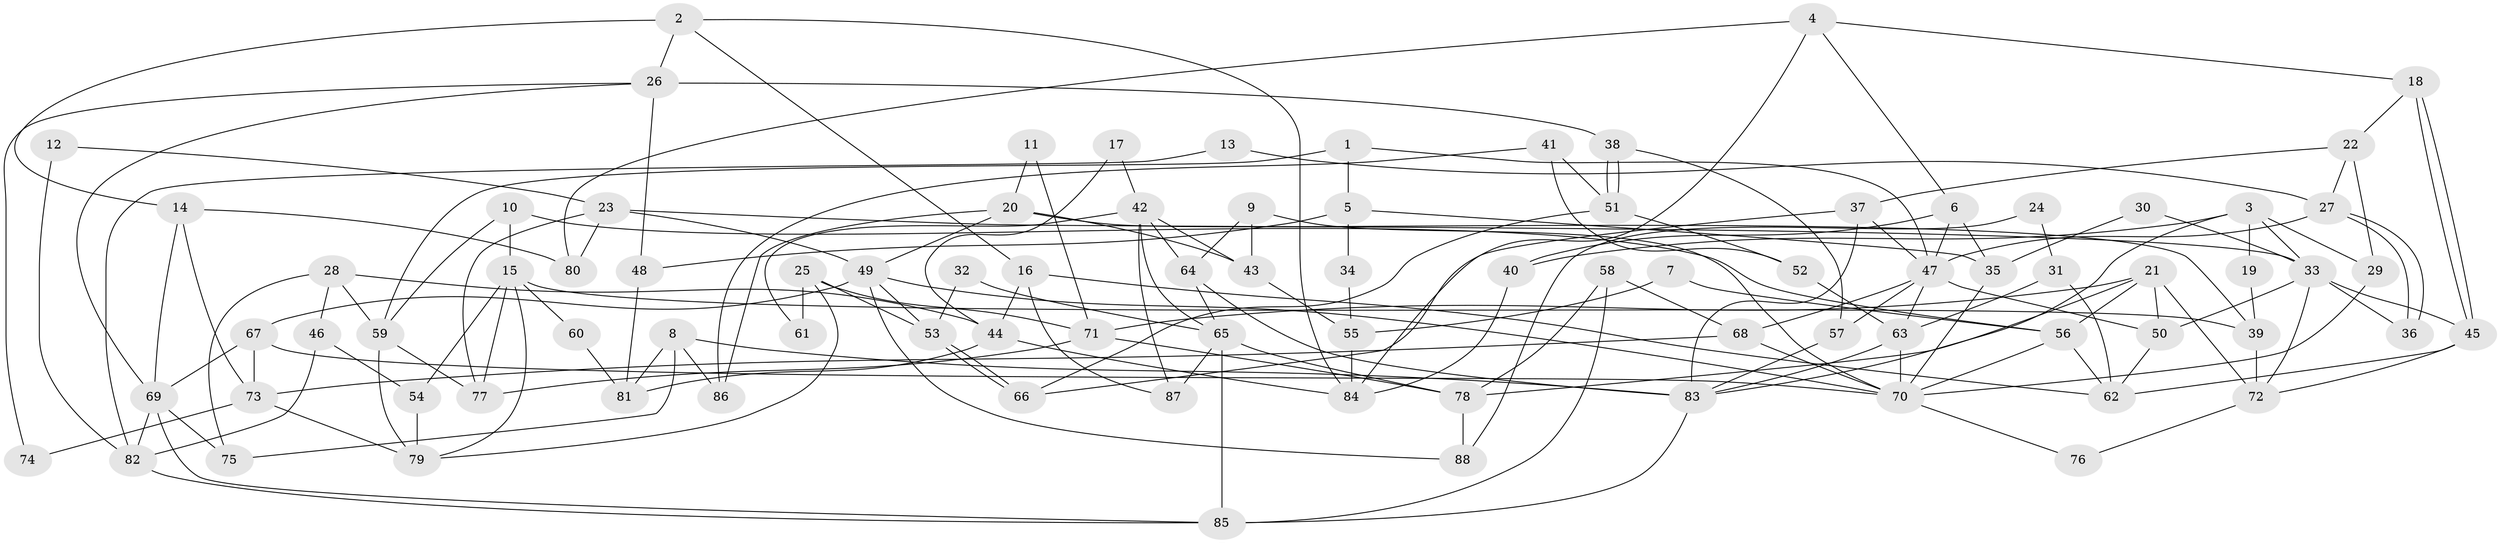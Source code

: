 // Generated by graph-tools (version 1.1) at 2025/11/02/27/25 16:11:16]
// undirected, 88 vertices, 176 edges
graph export_dot {
graph [start="1"]
  node [color=gray90,style=filled];
  1;
  2;
  3;
  4;
  5;
  6;
  7;
  8;
  9;
  10;
  11;
  12;
  13;
  14;
  15;
  16;
  17;
  18;
  19;
  20;
  21;
  22;
  23;
  24;
  25;
  26;
  27;
  28;
  29;
  30;
  31;
  32;
  33;
  34;
  35;
  36;
  37;
  38;
  39;
  40;
  41;
  42;
  43;
  44;
  45;
  46;
  47;
  48;
  49;
  50;
  51;
  52;
  53;
  54;
  55;
  56;
  57;
  58;
  59;
  60;
  61;
  62;
  63;
  64;
  65;
  66;
  67;
  68;
  69;
  70;
  71;
  72;
  73;
  74;
  75;
  76;
  77;
  78;
  79;
  80;
  81;
  82;
  83;
  84;
  85;
  86;
  87;
  88;
  1 -- 47;
  1 -- 59;
  1 -- 5;
  2 -- 14;
  2 -- 26;
  2 -- 16;
  2 -- 84;
  3 -- 83;
  3 -- 33;
  3 -- 19;
  3 -- 29;
  3 -- 40;
  4 -- 6;
  4 -- 84;
  4 -- 18;
  4 -- 80;
  5 -- 48;
  5 -- 34;
  5 -- 35;
  6 -- 35;
  6 -- 47;
  6 -- 40;
  7 -- 56;
  7 -- 55;
  8 -- 83;
  8 -- 75;
  8 -- 81;
  8 -- 86;
  9 -- 70;
  9 -- 43;
  9 -- 64;
  10 -- 56;
  10 -- 15;
  10 -- 59;
  11 -- 71;
  11 -- 20;
  12 -- 82;
  12 -- 23;
  13 -- 82;
  13 -- 27;
  14 -- 73;
  14 -- 80;
  14 -- 69;
  15 -- 39;
  15 -- 79;
  15 -- 54;
  15 -- 60;
  15 -- 77;
  16 -- 87;
  16 -- 44;
  16 -- 62;
  17 -- 44;
  17 -- 42;
  18 -- 45;
  18 -- 45;
  18 -- 22;
  19 -- 39;
  20 -- 86;
  20 -- 49;
  20 -- 39;
  20 -- 43;
  21 -- 56;
  21 -- 71;
  21 -- 50;
  21 -- 72;
  21 -- 78;
  22 -- 27;
  22 -- 29;
  22 -- 37;
  23 -- 49;
  23 -- 33;
  23 -- 77;
  23 -- 80;
  24 -- 88;
  24 -- 31;
  25 -- 71;
  25 -- 79;
  25 -- 53;
  25 -- 61;
  26 -- 38;
  26 -- 69;
  26 -- 48;
  26 -- 74;
  27 -- 36;
  27 -- 36;
  27 -- 47;
  28 -- 59;
  28 -- 44;
  28 -- 46;
  28 -- 75;
  29 -- 70;
  30 -- 33;
  30 -- 35;
  31 -- 62;
  31 -- 63;
  32 -- 53;
  32 -- 65;
  33 -- 72;
  33 -- 45;
  33 -- 36;
  33 -- 50;
  34 -- 55;
  35 -- 70;
  37 -- 47;
  37 -- 66;
  37 -- 83;
  38 -- 51;
  38 -- 51;
  38 -- 57;
  39 -- 72;
  40 -- 84;
  41 -- 51;
  41 -- 52;
  41 -- 86;
  42 -- 65;
  42 -- 64;
  42 -- 43;
  42 -- 61;
  42 -- 87;
  43 -- 55;
  44 -- 84;
  44 -- 81;
  45 -- 62;
  45 -- 72;
  46 -- 54;
  46 -- 82;
  47 -- 63;
  47 -- 50;
  47 -- 57;
  47 -- 68;
  48 -- 81;
  49 -- 53;
  49 -- 70;
  49 -- 67;
  49 -- 88;
  50 -- 62;
  51 -- 66;
  51 -- 52;
  52 -- 63;
  53 -- 66;
  53 -- 66;
  54 -- 79;
  55 -- 84;
  56 -- 62;
  56 -- 70;
  57 -- 83;
  58 -- 68;
  58 -- 85;
  58 -- 78;
  59 -- 77;
  59 -- 79;
  60 -- 81;
  63 -- 83;
  63 -- 70;
  64 -- 83;
  64 -- 65;
  65 -- 78;
  65 -- 85;
  65 -- 87;
  67 -- 69;
  67 -- 70;
  67 -- 73;
  68 -- 70;
  68 -- 73;
  69 -- 85;
  69 -- 75;
  69 -- 82;
  70 -- 76;
  71 -- 78;
  71 -- 77;
  72 -- 76;
  73 -- 74;
  73 -- 79;
  78 -- 88;
  82 -- 85;
  83 -- 85;
}
